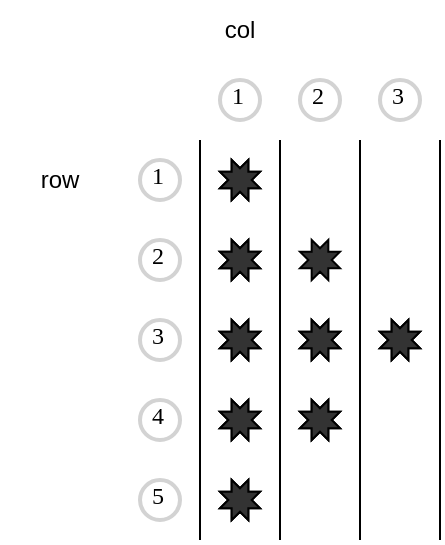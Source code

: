 <mxfile version="22.0.8" type="github">
  <diagram name="Page-1" id="AZfq4gZNpM5Tck2NdLYB">
    <mxGraphModel dx="1002" dy="561" grid="1" gridSize="10" guides="1" tooltips="1" connect="1" arrows="1" fold="1" page="1" pageScale="1" pageWidth="850" pageHeight="1100" math="0" shadow="0">
      <root>
        <mxCell id="0" />
        <mxCell id="1" parent="0" />
        <mxCell id="xPubKc-4LOAWRdfIKRit-14" value="" style="endArrow=none;html=1;rounded=0;" edge="1" parent="1">
          <mxGeometry width="50" height="50" relative="1" as="geometry">
            <mxPoint x="400" y="440" as="sourcePoint" />
            <mxPoint x="400" y="240" as="targetPoint" />
          </mxGeometry>
        </mxCell>
        <mxCell id="xPubKc-4LOAWRdfIKRit-15" value="" style="endArrow=none;html=1;rounded=0;" edge="1" parent="1">
          <mxGeometry width="50" height="50" relative="1" as="geometry">
            <mxPoint x="480" y="440" as="sourcePoint" />
            <mxPoint x="480" y="240" as="targetPoint" />
          </mxGeometry>
        </mxCell>
        <mxCell id="xPubKc-4LOAWRdfIKRit-16" value="" style="endArrow=none;html=1;rounded=0;" edge="1" parent="1">
          <mxGeometry width="50" height="50" relative="1" as="geometry">
            <mxPoint x="440" y="440" as="sourcePoint" />
            <mxPoint x="440" y="240" as="targetPoint" />
          </mxGeometry>
        </mxCell>
        <mxCell id="xPubKc-4LOAWRdfIKRit-17" value="" style="endArrow=none;html=1;rounded=0;" edge="1" parent="1">
          <mxGeometry width="50" height="50" relative="1" as="geometry">
            <mxPoint x="360" y="440" as="sourcePoint" />
            <mxPoint x="360" y="240" as="targetPoint" />
          </mxGeometry>
        </mxCell>
        <mxCell id="xPubKc-4LOAWRdfIKRit-19" value="" style="verticalLabelPosition=bottom;verticalAlign=top;html=1;shape=mxgraph.basic.8_point_star" vertex="1" parent="1">
          <mxGeometry x="370" y="250" width="20" height="20" as="geometry" />
        </mxCell>
        <mxCell id="xPubKc-4LOAWRdfIKRit-23" value="" style="verticalLabelPosition=bottom;verticalAlign=top;html=1;shape=mxgraph.basic.8_point_star" vertex="1" parent="1">
          <mxGeometry x="370" y="290" width="20" height="20" as="geometry" />
        </mxCell>
        <mxCell id="xPubKc-4LOAWRdfIKRit-24" value="" style="verticalLabelPosition=bottom;verticalAlign=top;html=1;shape=mxgraph.basic.8_point_star;fillColor=#333333;" vertex="1" parent="1">
          <mxGeometry x="410" y="290" width="20" height="20" as="geometry" />
        </mxCell>
        <mxCell id="xPubKc-4LOAWRdfIKRit-25" value="" style="verticalLabelPosition=bottom;verticalAlign=top;html=1;shape=mxgraph.basic.8_point_star" vertex="1" parent="1">
          <mxGeometry x="450" y="330" width="20" height="20" as="geometry" />
        </mxCell>
        <mxCell id="xPubKc-4LOAWRdfIKRit-26" value="" style="verticalLabelPosition=bottom;verticalAlign=top;html=1;shape=mxgraph.basic.8_point_star" vertex="1" parent="1">
          <mxGeometry x="410" y="330" width="20" height="20" as="geometry" />
        </mxCell>
        <mxCell id="xPubKc-4LOAWRdfIKRit-27" value="" style="verticalLabelPosition=bottom;verticalAlign=top;html=1;shape=mxgraph.basic.8_point_star" vertex="1" parent="1">
          <mxGeometry x="370" y="330" width="20" height="20" as="geometry" />
        </mxCell>
        <mxCell id="xPubKc-4LOAWRdfIKRit-28" value="" style="verticalLabelPosition=bottom;verticalAlign=top;html=1;shape=mxgraph.basic.8_point_star" vertex="1" parent="1">
          <mxGeometry x="370" y="370" width="20" height="20" as="geometry" />
        </mxCell>
        <mxCell id="xPubKc-4LOAWRdfIKRit-29" value="" style="verticalLabelPosition=bottom;verticalAlign=top;html=1;shape=mxgraph.basic.8_point_star" vertex="1" parent="1">
          <mxGeometry x="410" y="370" width="20" height="20" as="geometry" />
        </mxCell>
        <mxCell id="xPubKc-4LOAWRdfIKRit-30" value="" style="verticalLabelPosition=bottom;verticalAlign=top;html=1;shape=mxgraph.basic.8_point_star" vertex="1" parent="1">
          <mxGeometry x="370" y="410" width="20" height="20" as="geometry" />
        </mxCell>
        <mxCell id="xPubKc-4LOAWRdfIKRit-32" value="" style="verticalLabelPosition=bottom;verticalAlign=top;html=1;shape=mxgraph.basic.8_point_star;fillColor=#333333;" vertex="1" parent="1">
          <mxGeometry x="450" y="330" width="20" height="20" as="geometry" />
        </mxCell>
        <mxCell id="xPubKc-4LOAWRdfIKRit-33" value="" style="verticalLabelPosition=bottom;verticalAlign=top;html=1;shape=mxgraph.basic.8_point_star;fillColor=#333333;" vertex="1" parent="1">
          <mxGeometry x="410" y="330" width="20" height="20" as="geometry" />
        </mxCell>
        <mxCell id="xPubKc-4LOAWRdfIKRit-34" value="" style="verticalLabelPosition=bottom;verticalAlign=top;html=1;shape=mxgraph.basic.8_point_star;fillColor=#333333;" vertex="1" parent="1">
          <mxGeometry x="410" y="370" width="20" height="20" as="geometry" />
        </mxCell>
        <mxCell id="xPubKc-4LOAWRdfIKRit-35" value="" style="verticalLabelPosition=bottom;verticalAlign=top;html=1;shape=mxgraph.basic.8_point_star;fillColor=#333333;" vertex="1" parent="1">
          <mxGeometry x="370" y="250" width="20" height="20" as="geometry" />
        </mxCell>
        <mxCell id="xPubKc-4LOAWRdfIKRit-36" value="" style="verticalLabelPosition=bottom;verticalAlign=top;html=1;shape=mxgraph.basic.8_point_star;fillColor=#333333;" vertex="1" parent="1">
          <mxGeometry x="370" y="290" width="20" height="20" as="geometry" />
        </mxCell>
        <mxCell id="xPubKc-4LOAWRdfIKRit-37" value="" style="verticalLabelPosition=bottom;verticalAlign=top;html=1;shape=mxgraph.basic.8_point_star;fillColor=#333333;" vertex="1" parent="1">
          <mxGeometry x="370" y="330" width="20" height="20" as="geometry" />
        </mxCell>
        <mxCell id="xPubKc-4LOAWRdfIKRit-38" value="" style="verticalLabelPosition=bottom;verticalAlign=top;html=1;shape=mxgraph.basic.8_point_star;fillColor=#333333;" vertex="1" parent="1">
          <mxGeometry x="370" y="370" width="20" height="20" as="geometry" />
        </mxCell>
        <mxCell id="xPubKc-4LOAWRdfIKRit-39" value="" style="verticalLabelPosition=bottom;verticalAlign=top;html=1;shape=mxgraph.basic.8_point_star;fillColor=#333333;" vertex="1" parent="1">
          <mxGeometry x="370" y="410" width="20" height="20" as="geometry" />
        </mxCell>
        <mxCell id="xPubKc-4LOAWRdfIKRit-40" value="1" style="ellipse;whiteSpace=wrap;html=1;aspect=fixed;strokeWidth=2;fontFamily=Tahoma;spacingBottom=4;spacingRight=2;strokeColor=#d3d3d3;" vertex="1" parent="1">
          <mxGeometry x="330" y="250" width="20" height="20" as="geometry" />
        </mxCell>
        <mxCell id="xPubKc-4LOAWRdfIKRit-41" value="2" style="ellipse;whiteSpace=wrap;html=1;aspect=fixed;strokeWidth=2;fontFamily=Tahoma;spacingBottom=4;spacingRight=2;strokeColor=#d3d3d3;" vertex="1" parent="1">
          <mxGeometry x="330" y="290" width="20" height="20" as="geometry" />
        </mxCell>
        <mxCell id="xPubKc-4LOAWRdfIKRit-42" value="3" style="ellipse;whiteSpace=wrap;html=1;aspect=fixed;strokeWidth=2;fontFamily=Tahoma;spacingBottom=4;spacingRight=2;strokeColor=#d3d3d3;" vertex="1" parent="1">
          <mxGeometry x="330" y="330" width="20" height="20" as="geometry" />
        </mxCell>
        <mxCell id="xPubKc-4LOAWRdfIKRit-43" value="4" style="ellipse;whiteSpace=wrap;html=1;aspect=fixed;strokeWidth=2;fontFamily=Tahoma;spacingBottom=4;spacingRight=2;strokeColor=#d3d3d3;" vertex="1" parent="1">
          <mxGeometry x="330" y="370" width="20" height="20" as="geometry" />
        </mxCell>
        <mxCell id="xPubKc-4LOAWRdfIKRit-44" value="5" style="ellipse;whiteSpace=wrap;html=1;aspect=fixed;strokeWidth=2;fontFamily=Tahoma;spacingBottom=4;spacingRight=2;strokeColor=#d3d3d3;" vertex="1" parent="1">
          <mxGeometry x="330" y="410" width="20" height="20" as="geometry" />
        </mxCell>
        <mxCell id="xPubKc-4LOAWRdfIKRit-45" value="row&lt;br&gt;" style="text;html=1;strokeColor=none;fillColor=none;align=center;verticalAlign=middle;whiteSpace=wrap;rounded=0;" vertex="1" parent="1">
          <mxGeometry x="260" y="245" width="60" height="30" as="geometry" />
        </mxCell>
        <mxCell id="xPubKc-4LOAWRdfIKRit-46" value="1" style="ellipse;whiteSpace=wrap;html=1;aspect=fixed;strokeWidth=2;fontFamily=Tahoma;spacingBottom=4;spacingRight=2;strokeColor=#d3d3d3;" vertex="1" parent="1">
          <mxGeometry x="370" y="210" width="20" height="20" as="geometry" />
        </mxCell>
        <mxCell id="xPubKc-4LOAWRdfIKRit-47" value="2" style="ellipse;whiteSpace=wrap;html=1;aspect=fixed;strokeWidth=2;fontFamily=Tahoma;spacingBottom=4;spacingRight=2;strokeColor=#d3d3d3;" vertex="1" parent="1">
          <mxGeometry x="410" y="210" width="20" height="20" as="geometry" />
        </mxCell>
        <mxCell id="xPubKc-4LOAWRdfIKRit-49" value="3" style="ellipse;whiteSpace=wrap;html=1;aspect=fixed;strokeWidth=2;fontFamily=Tahoma;spacingBottom=4;spacingRight=2;strokeColor=#d3d3d3;" vertex="1" parent="1">
          <mxGeometry x="450" y="210" width="20" height="20" as="geometry" />
        </mxCell>
        <mxCell id="xPubKc-4LOAWRdfIKRit-50" value="col" style="text;html=1;strokeColor=none;fillColor=none;align=center;verticalAlign=middle;whiteSpace=wrap;rounded=0;" vertex="1" parent="1">
          <mxGeometry x="350" y="170" width="60" height="30" as="geometry" />
        </mxCell>
      </root>
    </mxGraphModel>
  </diagram>
</mxfile>
